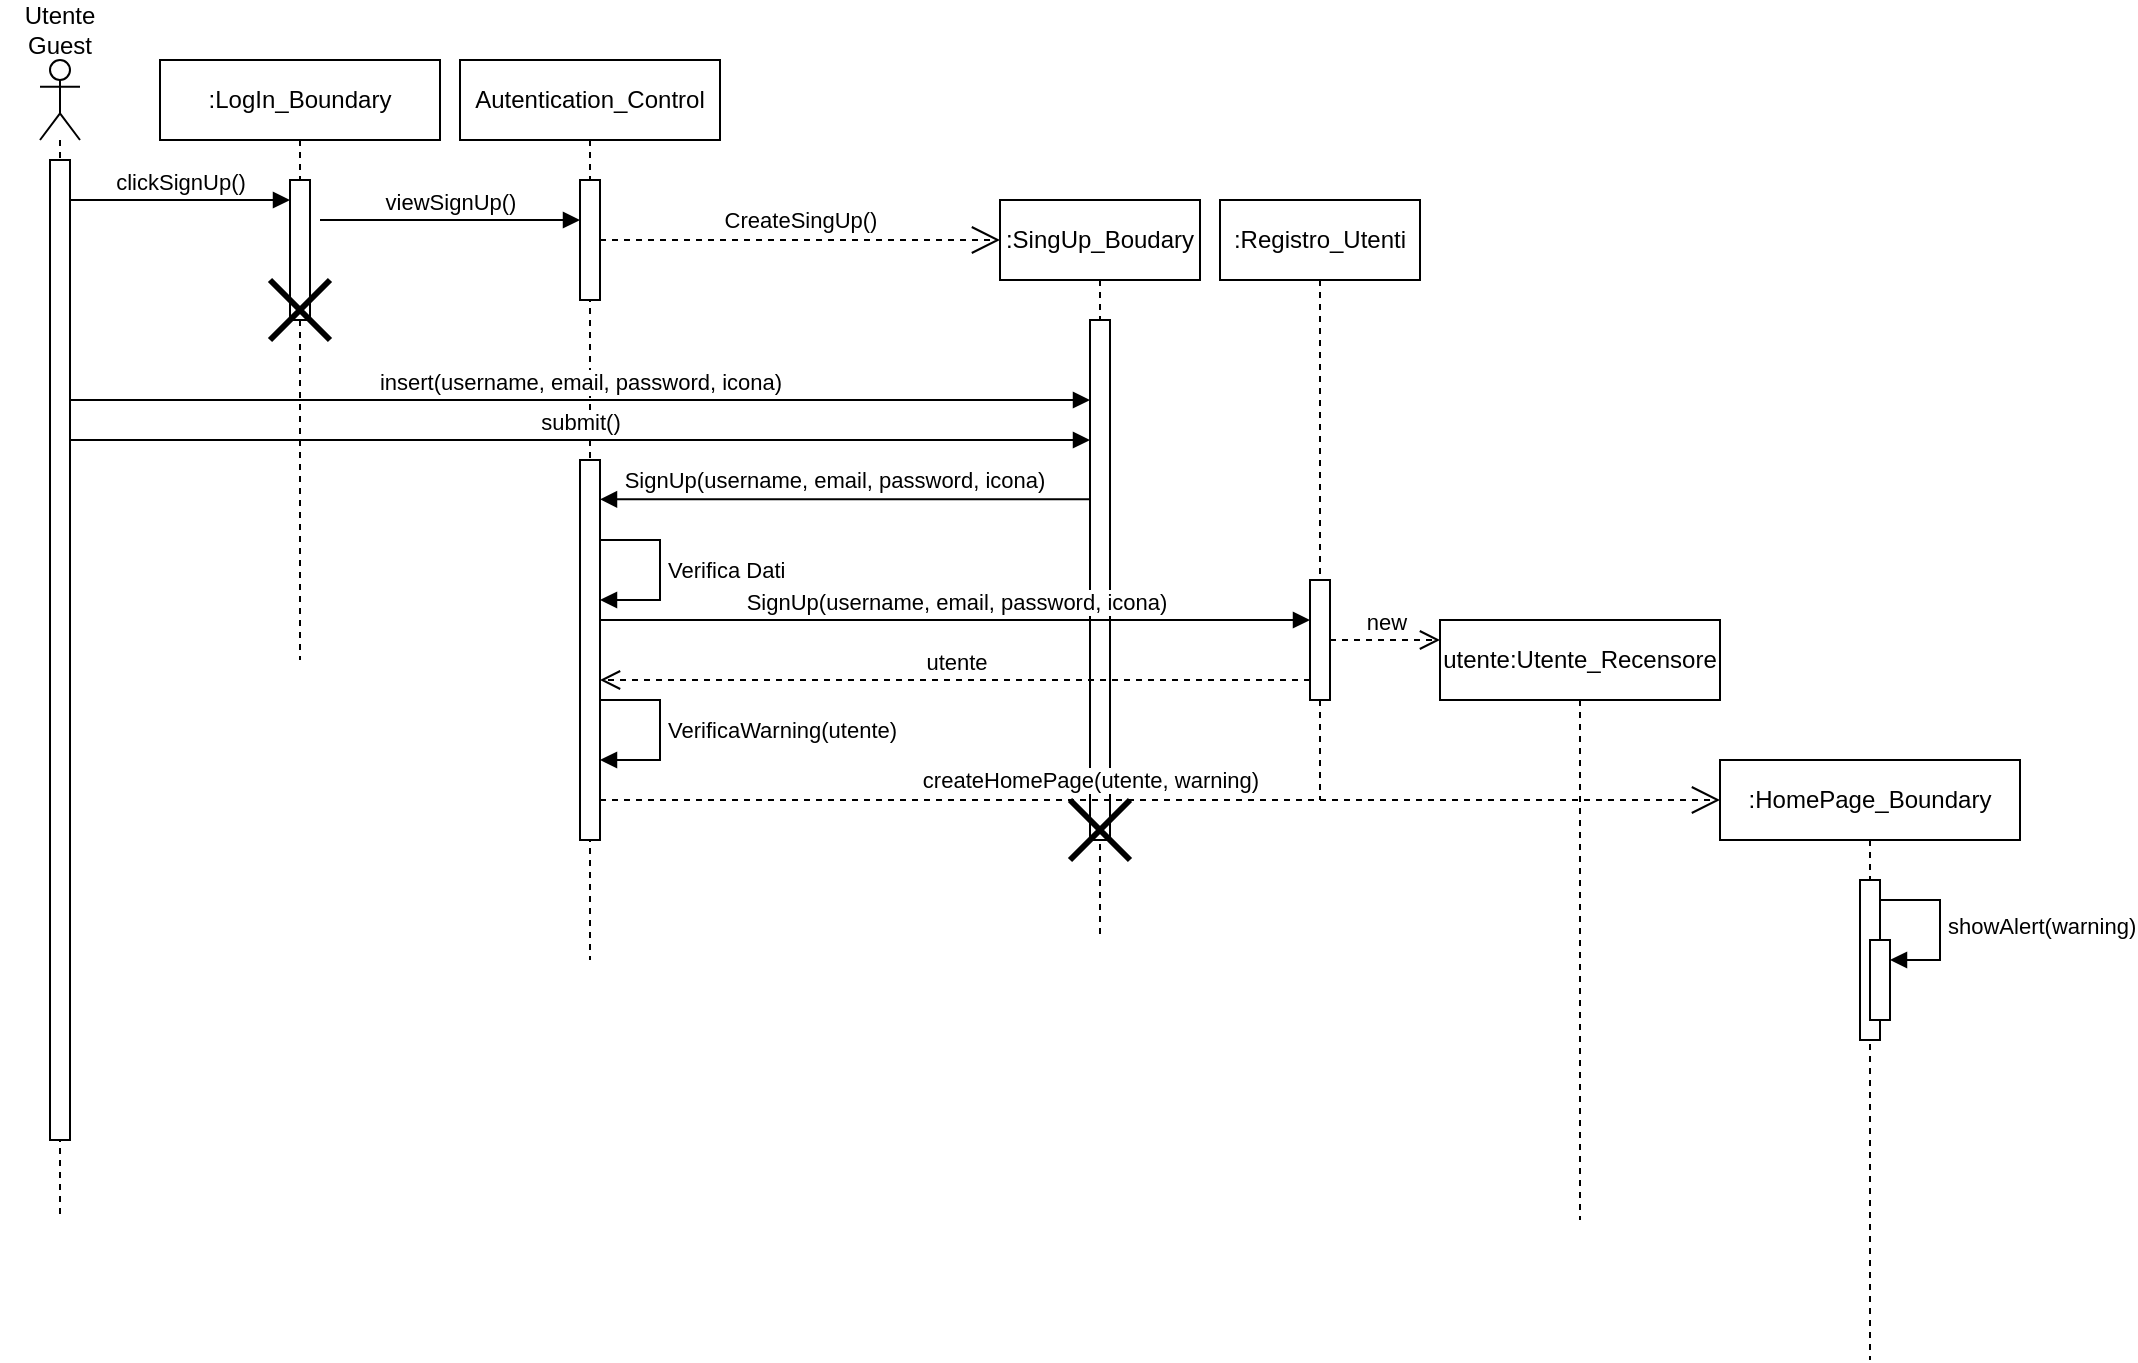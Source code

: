 <mxfile version="26.0.3">
  <diagram name="Page-1" id="zOEEpCLVx3BSE4MT3N1Z">
    <mxGraphModel dx="1020" dy="496" grid="1" gridSize="10" guides="1" tooltips="1" connect="1" arrows="1" fold="1" page="1" pageScale="1" pageWidth="827" pageHeight="1169" math="0" shadow="0">
      <root>
        <mxCell id="0" />
        <mxCell id="1" parent="0" />
        <mxCell id="1Dq0eQyrFuTMCGd0Xqav-77" value=":LogIn_Boundary" style="shape=umlLifeline;perimeter=lifelinePerimeter;whiteSpace=wrap;html=1;container=1;dropTarget=0;collapsible=0;recursiveResize=0;outlineConnect=0;portConstraint=eastwest;newEdgeStyle={&quot;curved&quot;:0,&quot;rounded&quot;:0};" parent="1" vertex="1">
          <mxGeometry x="110" y="110" width="140" height="300" as="geometry" />
        </mxCell>
        <mxCell id="1Dq0eQyrFuTMCGd0Xqav-78" value="" style="html=1;points=[[0,0,0,0,5],[0,1,0,0,-5],[1,0,0,0,5],[1,1,0,0,-5]];perimeter=orthogonalPerimeter;outlineConnect=0;targetShapes=umlLifeline;portConstraint=eastwest;newEdgeStyle={&quot;curved&quot;:0,&quot;rounded&quot;:0};" parent="1Dq0eQyrFuTMCGd0Xqav-77" vertex="1">
          <mxGeometry x="65" y="60" width="10" height="70" as="geometry" />
        </mxCell>
        <mxCell id="1Dq0eQyrFuTMCGd0Xqav-79" value="" style="shape=umlDestroy;whiteSpace=wrap;html=1;strokeWidth=3;targetShapes=umlLifeline;" parent="1Dq0eQyrFuTMCGd0Xqav-77" vertex="1">
          <mxGeometry x="55" y="110" width="30" height="30" as="geometry" />
        </mxCell>
        <mxCell id="1Dq0eQyrFuTMCGd0Xqav-80" value="" style="shape=umlLifeline;perimeter=lifelinePerimeter;whiteSpace=wrap;html=1;container=1;dropTarget=0;collapsible=0;recursiveResize=0;outlineConnect=0;portConstraint=eastwest;newEdgeStyle={&quot;curved&quot;:0,&quot;rounded&quot;:0};participant=umlActor;" parent="1" vertex="1">
          <mxGeometry x="50" y="110" width="20" height="580" as="geometry" />
        </mxCell>
        <mxCell id="1Dq0eQyrFuTMCGd0Xqav-81" value="" style="html=1;points=[[0,0,0,0,5],[0,1,0,0,-5],[1,0,0,0,5],[1,1,0,0,-5]];perimeter=orthogonalPerimeter;outlineConnect=0;targetShapes=umlLifeline;portConstraint=eastwest;newEdgeStyle={&quot;curved&quot;:0,&quot;rounded&quot;:0};" parent="1Dq0eQyrFuTMCGd0Xqav-80" vertex="1">
          <mxGeometry x="5" y="50" width="10" height="490" as="geometry" />
        </mxCell>
        <mxCell id="1Dq0eQyrFuTMCGd0Xqav-82" value="Utente Guest" style="text;html=1;align=center;verticalAlign=middle;whiteSpace=wrap;rounded=0;" parent="1" vertex="1">
          <mxGeometry x="30" y="80" width="60" height="30" as="geometry" />
        </mxCell>
        <mxCell id="1Dq0eQyrFuTMCGd0Xqav-83" value="Autentication_Control" style="shape=umlLifeline;perimeter=lifelinePerimeter;whiteSpace=wrap;html=1;container=1;dropTarget=0;collapsible=0;recursiveResize=0;outlineConnect=0;portConstraint=eastwest;newEdgeStyle={&quot;curved&quot;:0,&quot;rounded&quot;:0};" parent="1" vertex="1">
          <mxGeometry x="260" y="110" width="130" height="450" as="geometry" />
        </mxCell>
        <mxCell id="1Dq0eQyrFuTMCGd0Xqav-84" value="" style="html=1;points=[[0,0,0,0,5],[0,1,0,0,-5],[1,0,0,0,5],[1,1,0,0,-5]];perimeter=orthogonalPerimeter;outlineConnect=0;targetShapes=umlLifeline;portConstraint=eastwest;newEdgeStyle={&quot;curved&quot;:0,&quot;rounded&quot;:0};" parent="1Dq0eQyrFuTMCGd0Xqav-83" vertex="1">
          <mxGeometry x="60" y="60" width="10" height="60" as="geometry" />
        </mxCell>
        <mxCell id="1Dq0eQyrFuTMCGd0Xqav-85" value="" style="html=1;points=[[0,0,0,0,5],[0,1,0,0,-5],[1,0,0,0,5],[1,1,0,0,-5]];perimeter=orthogonalPerimeter;outlineConnect=0;targetShapes=umlLifeline;portConstraint=eastwest;newEdgeStyle={&quot;curved&quot;:0,&quot;rounded&quot;:0};" parent="1Dq0eQyrFuTMCGd0Xqav-83" vertex="1">
          <mxGeometry x="60" y="200" width="10" height="190" as="geometry" />
        </mxCell>
        <mxCell id="1Dq0eQyrFuTMCGd0Xqav-86" value="viewSignUp()" style="html=1;verticalAlign=bottom;endArrow=block;curved=0;rounded=0;" parent="1" target="1Dq0eQyrFuTMCGd0Xqav-84" edge="1">
          <mxGeometry width="80" relative="1" as="geometry">
            <mxPoint x="190" y="190" as="sourcePoint" />
            <mxPoint x="335" y="190" as="targetPoint" />
          </mxGeometry>
        </mxCell>
        <mxCell id="1Dq0eQyrFuTMCGd0Xqav-87" value="clickSignUp()" style="html=1;verticalAlign=bottom;endArrow=block;curved=0;rounded=0;" parent="1" edge="1">
          <mxGeometry width="80" relative="1" as="geometry">
            <mxPoint x="65" y="180" as="sourcePoint" />
            <mxPoint x="175" y="180" as="targetPoint" />
          </mxGeometry>
        </mxCell>
        <mxCell id="1Dq0eQyrFuTMCGd0Xqav-88" value=":SingUp_Boudary" style="shape=umlLifeline;perimeter=lifelinePerimeter;whiteSpace=wrap;html=1;container=1;dropTarget=0;collapsible=0;recursiveResize=0;outlineConnect=0;portConstraint=eastwest;newEdgeStyle={&quot;curved&quot;:0,&quot;rounded&quot;:0};" parent="1" vertex="1">
          <mxGeometry x="530" y="180" width="100" height="370" as="geometry" />
        </mxCell>
        <mxCell id="1Dq0eQyrFuTMCGd0Xqav-89" value="" style="html=1;points=[[0,0,0,0,5],[0,1,0,0,-5],[1,0,0,0,5],[1,1,0,0,-5]];perimeter=orthogonalPerimeter;outlineConnect=0;targetShapes=umlLifeline;portConstraint=eastwest;newEdgeStyle={&quot;curved&quot;:0,&quot;rounded&quot;:0};" parent="1Dq0eQyrFuTMCGd0Xqav-88" vertex="1">
          <mxGeometry x="45" y="60" width="10" height="260" as="geometry" />
        </mxCell>
        <mxCell id="1Dq0eQyrFuTMCGd0Xqav-90" value="" style="shape=umlDestroy;whiteSpace=wrap;html=1;strokeWidth=3;targetShapes=umlLifeline;" parent="1Dq0eQyrFuTMCGd0Xqav-88" vertex="1">
          <mxGeometry x="35" y="300" width="30" height="30" as="geometry" />
        </mxCell>
        <mxCell id="1Dq0eQyrFuTMCGd0Xqav-91" value="insert(username, email, password, icona)" style="html=1;verticalAlign=bottom;endArrow=block;curved=0;rounded=0;" parent="1" source="1Dq0eQyrFuTMCGd0Xqav-81" edge="1">
          <mxGeometry width="80" relative="1" as="geometry">
            <mxPoint x="70" y="280" as="sourcePoint" />
            <mxPoint x="575" y="280" as="targetPoint" />
          </mxGeometry>
        </mxCell>
        <mxCell id="1Dq0eQyrFuTMCGd0Xqav-92" value="submit()" style="html=1;verticalAlign=bottom;endArrow=block;curved=0;rounded=0;" parent="1" target="1Dq0eQyrFuTMCGd0Xqav-89" edge="1">
          <mxGeometry width="80" relative="1" as="geometry">
            <mxPoint x="65" y="300" as="sourcePoint" />
            <mxPoint x="485" y="300" as="targetPoint" />
          </mxGeometry>
        </mxCell>
        <mxCell id="1Dq0eQyrFuTMCGd0Xqav-93" value="" style="html=1;verticalAlign=bottom;endArrow=block;curved=0;rounded=0;" parent="1" source="1Dq0eQyrFuTMCGd0Xqav-89" edge="1">
          <mxGeometry width="80" relative="1" as="geometry">
            <mxPoint x="490" y="329.64" as="sourcePoint" />
            <mxPoint x="330" y="329.64" as="targetPoint" />
          </mxGeometry>
        </mxCell>
        <mxCell id="1Dq0eQyrFuTMCGd0Xqav-94" value="SignUp(username, email, password, icona)" style="edgeLabel;html=1;align=center;verticalAlign=middle;resizable=0;points=[];" parent="1Dq0eQyrFuTMCGd0Xqav-93" vertex="1" connectable="0">
          <mxGeometry x="-0.108" y="-1" relative="1" as="geometry">
            <mxPoint x="-19" y="-9" as="offset" />
          </mxGeometry>
        </mxCell>
        <mxCell id="1Dq0eQyrFuTMCGd0Xqav-95" value=":Registro_Utenti" style="shape=umlLifeline;perimeter=lifelinePerimeter;whiteSpace=wrap;html=1;container=1;dropTarget=0;collapsible=0;recursiveResize=0;outlineConnect=0;portConstraint=eastwest;newEdgeStyle={&quot;curved&quot;:0,&quot;rounded&quot;:0};" parent="1" vertex="1">
          <mxGeometry x="640" y="180" width="100" height="300" as="geometry" />
        </mxCell>
        <mxCell id="1Dq0eQyrFuTMCGd0Xqav-96" value="" style="html=1;points=[[0,0,0,0,5],[0,1,0,0,-5],[1,0,0,0,5],[1,1,0,0,-5]];perimeter=orthogonalPerimeter;outlineConnect=0;targetShapes=umlLifeline;portConstraint=eastwest;newEdgeStyle={&quot;curved&quot;:0,&quot;rounded&quot;:0};" parent="1Dq0eQyrFuTMCGd0Xqav-95" vertex="1">
          <mxGeometry x="45" y="190" width="10" height="60" as="geometry" />
        </mxCell>
        <mxCell id="1Dq0eQyrFuTMCGd0Xqav-97" value="SignUp(username, email, password, icona)" style="html=1;verticalAlign=bottom;endArrow=block;curved=0;rounded=0;" parent="1" edge="1">
          <mxGeometry width="80" relative="1" as="geometry">
            <mxPoint x="330" y="390" as="sourcePoint" />
            <mxPoint x="685" y="390" as="targetPoint" />
            <Array as="points">
              <mxPoint x="630" y="390" />
            </Array>
          </mxGeometry>
        </mxCell>
        <mxCell id="1Dq0eQyrFuTMCGd0Xqav-98" value=":HomePage_Boundary" style="shape=umlLifeline;perimeter=lifelinePerimeter;whiteSpace=wrap;html=1;container=1;dropTarget=0;collapsible=0;recursiveResize=0;outlineConnect=0;portConstraint=eastwest;newEdgeStyle={&quot;curved&quot;:0,&quot;rounded&quot;:0};" parent="1" vertex="1">
          <mxGeometry x="890" y="460" width="150" height="300" as="geometry" />
        </mxCell>
        <mxCell id="1Dq0eQyrFuTMCGd0Xqav-99" value="" style="html=1;points=[[0,0,0,0,5],[0,1,0,0,-5],[1,0,0,0,5],[1,1,0,0,-5]];perimeter=orthogonalPerimeter;outlineConnect=0;targetShapes=umlLifeline;portConstraint=eastwest;newEdgeStyle={&quot;curved&quot;:0,&quot;rounded&quot;:0};" parent="1Dq0eQyrFuTMCGd0Xqav-98" vertex="1">
          <mxGeometry x="70" y="60" width="10" height="80" as="geometry" />
        </mxCell>
        <mxCell id="1Dq0eQyrFuTMCGd0Xqav-109" value="" style="html=1;points=[[0,0,0,0,5],[0,1,0,0,-5],[1,0,0,0,5],[1,1,0,0,-5]];perimeter=orthogonalPerimeter;outlineConnect=0;targetShapes=umlLifeline;portConstraint=eastwest;newEdgeStyle={&quot;curved&quot;:0,&quot;rounded&quot;:0};" parent="1Dq0eQyrFuTMCGd0Xqav-98" vertex="1">
          <mxGeometry x="75" y="90" width="10" height="40" as="geometry" />
        </mxCell>
        <mxCell id="1Dq0eQyrFuTMCGd0Xqav-110" value="showAlert(warning)" style="html=1;align=left;spacingLeft=2;endArrow=block;rounded=0;edgeStyle=orthogonalEdgeStyle;curved=0;rounded=0;" parent="1Dq0eQyrFuTMCGd0Xqav-98" target="1Dq0eQyrFuTMCGd0Xqav-109" edge="1">
          <mxGeometry relative="1" as="geometry">
            <mxPoint x="80" y="70" as="sourcePoint" />
            <Array as="points">
              <mxPoint x="110" y="100" />
            </Array>
          </mxGeometry>
        </mxCell>
        <mxCell id="1Dq0eQyrFuTMCGd0Xqav-100" value="utente" style="html=1;verticalAlign=bottom;endArrow=open;dashed=1;endSize=8;curved=0;rounded=0;" parent="1" edge="1">
          <mxGeometry relative="1" as="geometry">
            <mxPoint x="685" y="420" as="sourcePoint" />
            <mxPoint x="330" y="420" as="targetPoint" />
          </mxGeometry>
        </mxCell>
        <mxCell id="1Dq0eQyrFuTMCGd0Xqav-101" value="utente:Utente_Recensore" style="shape=umlLifeline;perimeter=lifelinePerimeter;whiteSpace=wrap;html=1;container=1;dropTarget=0;collapsible=0;recursiveResize=0;outlineConnect=0;portConstraint=eastwest;newEdgeStyle={&quot;curved&quot;:0,&quot;rounded&quot;:0};" parent="1" vertex="1">
          <mxGeometry x="750" y="390" width="140" height="300" as="geometry" />
        </mxCell>
        <mxCell id="1Dq0eQyrFuTMCGd0Xqav-102" value="new" style="html=1;verticalAlign=bottom;endArrow=open;dashed=1;endSize=8;curved=0;rounded=0;" parent="1" edge="1">
          <mxGeometry relative="1" as="geometry">
            <mxPoint x="695" y="400" as="sourcePoint" />
            <mxPoint x="750" y="400" as="targetPoint" />
          </mxGeometry>
        </mxCell>
        <mxCell id="1Dq0eQyrFuTMCGd0Xqav-103" value="createHomePage(utente, warning)" style="endArrow=open;endSize=12;dashed=1;html=1;rounded=0;" parent="1" edge="1">
          <mxGeometry x="-0.125" y="10" width="160" relative="1" as="geometry">
            <mxPoint x="330" y="480" as="sourcePoint" />
            <mxPoint x="890" y="480" as="targetPoint" />
            <mxPoint as="offset" />
          </mxGeometry>
        </mxCell>
        <mxCell id="1Dq0eQyrFuTMCGd0Xqav-104" value="CreateSingUp()" style="endArrow=open;endSize=12;dashed=1;html=1;rounded=0;" parent="1" edge="1">
          <mxGeometry y="10" width="160" relative="1" as="geometry">
            <mxPoint x="330" y="200" as="sourcePoint" />
            <mxPoint x="530" y="200" as="targetPoint" />
            <mxPoint as="offset" />
          </mxGeometry>
        </mxCell>
        <mxCell id="1Dq0eQyrFuTMCGd0Xqav-105" value="Verifica Dati" style="html=1;align=left;spacingLeft=2;endArrow=block;rounded=0;edgeStyle=orthogonalEdgeStyle;curved=0;rounded=0;" parent="1" target="1Dq0eQyrFuTMCGd0Xqav-85" edge="1">
          <mxGeometry relative="1" as="geometry">
            <mxPoint x="330" y="350" as="sourcePoint" />
            <Array as="points">
              <mxPoint x="360" y="350" />
              <mxPoint x="360" y="380" />
            </Array>
            <mxPoint x="335" y="380" as="targetPoint" />
          </mxGeometry>
        </mxCell>
        <mxCell id="1Dq0eQyrFuTMCGd0Xqav-108" value="VerificaWarning(utente)" style="html=1;align=left;spacingLeft=2;endArrow=block;rounded=0;edgeStyle=orthogonalEdgeStyle;curved=0;rounded=0;" parent="1" edge="1">
          <mxGeometry relative="1" as="geometry">
            <mxPoint x="330" y="430" as="sourcePoint" />
            <Array as="points">
              <mxPoint x="360" y="430" />
              <mxPoint x="360" y="460" />
            </Array>
            <mxPoint x="330" y="460" as="targetPoint" />
          </mxGeometry>
        </mxCell>
      </root>
    </mxGraphModel>
  </diagram>
</mxfile>
